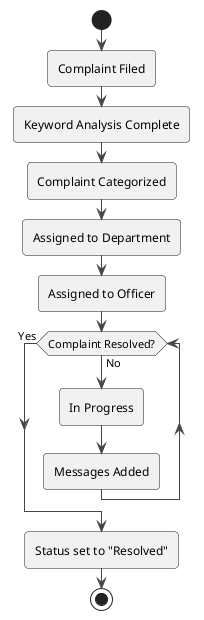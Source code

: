 @startuml
!theme vibrant

start
:Complaint Filed;
:Keyword Analysis Complete;
:Complaint Categorized;
:Assigned to Department;
:Assigned to Officer;

while (Complaint Resolved?) is (No)
  :In Progress;
  :Messages Added;
endwhile (Yes)
:Status set to "Resolved";

stop

@enduml
